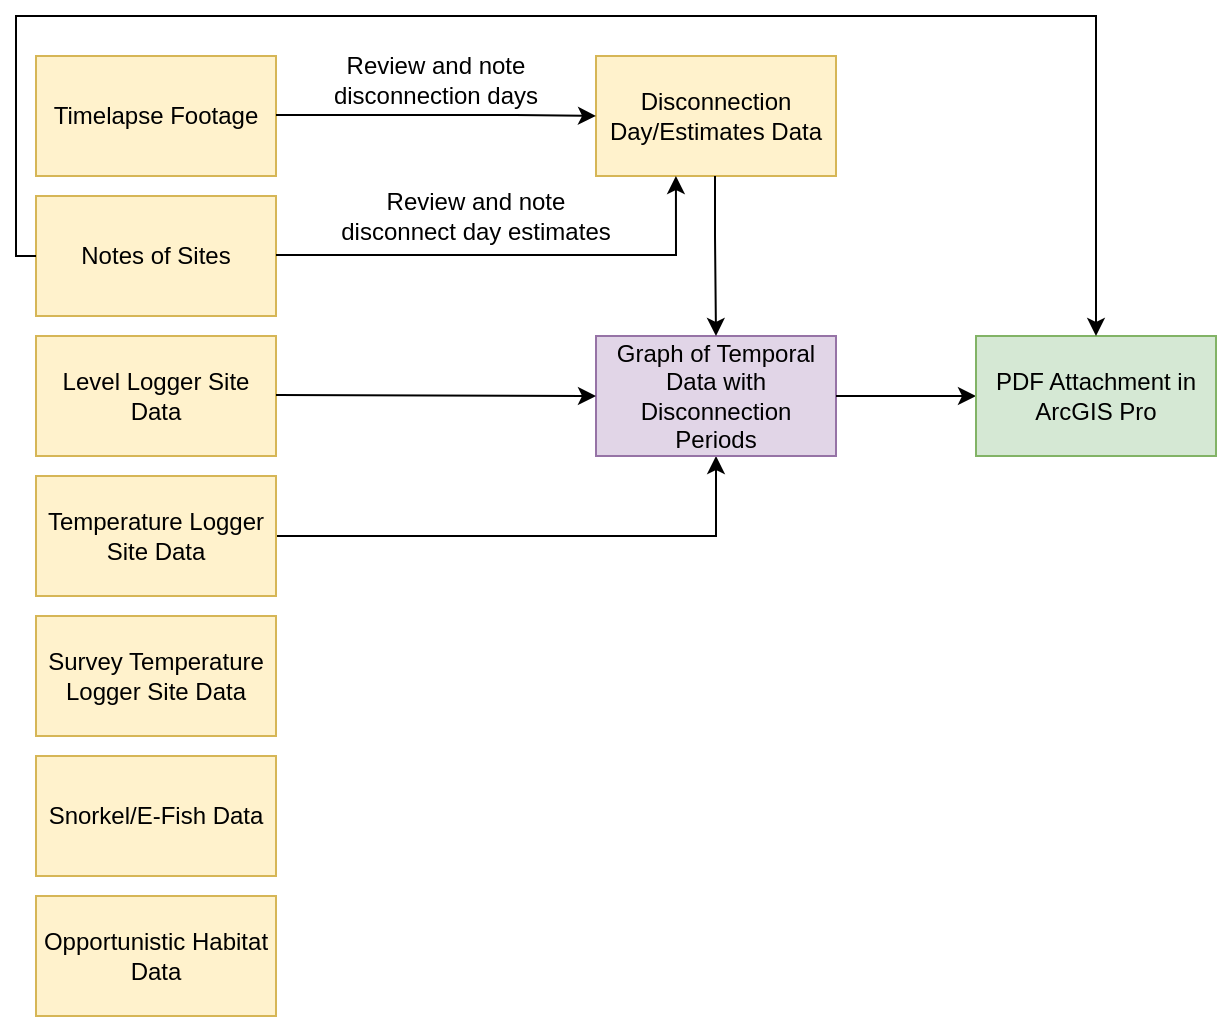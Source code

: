<mxfile version="15.4.1" type="github">
  <diagram id="tgPmus2oR-Km33g-Dg2_" name="Page-1">
    <mxGraphModel dx="782" dy="436" grid="1" gridSize="10" guides="1" tooltips="1" connect="1" arrows="1" fold="1" page="1" pageScale="1" pageWidth="850" pageHeight="1100" math="0" shadow="0">
      <root>
        <mxCell id="0" />
        <mxCell id="1" parent="0" />
        <mxCell id="DQcZgtBB1W35Lyn4rimL-1" value="Timelapse Footage" style="rounded=0;whiteSpace=wrap;html=1;fillColor=#fff2cc;strokeColor=#d6b656;" vertex="1" parent="1">
          <mxGeometry x="30" y="50" width="120" height="60" as="geometry" />
        </mxCell>
        <mxCell id="DQcZgtBB1W35Lyn4rimL-2" value="Notes of Sites" style="rounded=0;whiteSpace=wrap;html=1;fillColor=#fff2cc;strokeColor=#d6b656;" vertex="1" parent="1">
          <mxGeometry x="30" y="120" width="120" height="60" as="geometry" />
        </mxCell>
        <mxCell id="DQcZgtBB1W35Lyn4rimL-3" value="Level Logger Site Data" style="rounded=0;whiteSpace=wrap;html=1;fillColor=#fff2cc;strokeColor=#d6b656;" vertex="1" parent="1">
          <mxGeometry x="30" y="190" width="120" height="60" as="geometry" />
        </mxCell>
        <mxCell id="DQcZgtBB1W35Lyn4rimL-30" style="edgeStyle=orthogonalEdgeStyle;rounded=0;orthogonalLoop=1;jettySize=auto;html=1;exitX=1;exitY=0.5;exitDx=0;exitDy=0;entryX=0.5;entryY=1;entryDx=0;entryDy=0;" edge="1" parent="1" source="DQcZgtBB1W35Lyn4rimL-4" target="DQcZgtBB1W35Lyn4rimL-16">
          <mxGeometry relative="1" as="geometry">
            <mxPoint x="370" y="290" as="targetPoint" />
          </mxGeometry>
        </mxCell>
        <mxCell id="DQcZgtBB1W35Lyn4rimL-4" value="Temperature Logger Site Data" style="rounded=0;whiteSpace=wrap;html=1;fillColor=#fff2cc;strokeColor=#d6b656;" vertex="1" parent="1">
          <mxGeometry x="30" y="260" width="120" height="60" as="geometry" />
        </mxCell>
        <mxCell id="DQcZgtBB1W35Lyn4rimL-5" value="Survey Temperature Logger Site Data" style="rounded=0;whiteSpace=wrap;html=1;fillColor=#fff2cc;strokeColor=#d6b656;" vertex="1" parent="1">
          <mxGeometry x="30" y="330" width="120" height="60" as="geometry" />
        </mxCell>
        <mxCell id="DQcZgtBB1W35Lyn4rimL-6" value="Snorkel/E-Fish Data" style="rounded=0;whiteSpace=wrap;html=1;fillColor=#fff2cc;strokeColor=#d6b656;" vertex="1" parent="1">
          <mxGeometry x="30" y="400" width="120" height="60" as="geometry" />
        </mxCell>
        <mxCell id="DQcZgtBB1W35Lyn4rimL-7" value="Opportunistic Habitat Data" style="rounded=0;whiteSpace=wrap;html=1;fillColor=#fff2cc;strokeColor=#d6b656;" vertex="1" parent="1">
          <mxGeometry x="30" y="470" width="120" height="60" as="geometry" />
        </mxCell>
        <mxCell id="DQcZgtBB1W35Lyn4rimL-11" value="Review and note disconnection days" style="text;html=1;strokeColor=none;fillColor=none;align=center;verticalAlign=middle;whiteSpace=wrap;rounded=0;" vertex="1" parent="1">
          <mxGeometry x="160" y="47" width="140" height="30" as="geometry" />
        </mxCell>
        <mxCell id="DQcZgtBB1W35Lyn4rimL-12" value="Review and note disconnect day estimates" style="text;html=1;strokeColor=none;fillColor=none;align=center;verticalAlign=middle;whiteSpace=wrap;rounded=0;" vertex="1" parent="1">
          <mxGeometry x="180" y="110" width="140" height="40" as="geometry" />
        </mxCell>
        <mxCell id="DQcZgtBB1W35Lyn4rimL-15" value="Disconnection Day/Estimates Data" style="rounded=0;whiteSpace=wrap;html=1;fillColor=#fff2cc;strokeColor=#d6b656;" vertex="1" parent="1">
          <mxGeometry x="310" y="50" width="120" height="60" as="geometry" />
        </mxCell>
        <mxCell id="DQcZgtBB1W35Lyn4rimL-16" value="Graph of Temporal Data with Disconnection Periods" style="rounded=0;whiteSpace=wrap;html=1;fillColor=#e1d5e7;strokeColor=#9673a6;" vertex="1" parent="1">
          <mxGeometry x="310" y="190" width="120" height="60" as="geometry" />
        </mxCell>
        <mxCell id="DQcZgtBB1W35Lyn4rimL-21" value="" style="endArrow=classic;html=1;rounded=0;edgeStyle=orthogonalEdgeStyle;" edge="1" parent="1">
          <mxGeometry relative="1" as="geometry">
            <mxPoint x="150" y="79.5" as="sourcePoint" />
            <mxPoint x="310" y="80" as="targetPoint" />
            <Array as="points">
              <mxPoint x="270" y="80" />
              <mxPoint x="270" y="80" />
            </Array>
          </mxGeometry>
        </mxCell>
        <mxCell id="DQcZgtBB1W35Lyn4rimL-26" value="" style="endArrow=classic;html=1;rounded=0;edgeStyle=orthogonalEdgeStyle;entryX=0.333;entryY=1;entryDx=0;entryDy=0;entryPerimeter=0;" edge="1" parent="1" target="DQcZgtBB1W35Lyn4rimL-15">
          <mxGeometry relative="1" as="geometry">
            <mxPoint x="150" y="149.5" as="sourcePoint" />
            <mxPoint x="350" y="150" as="targetPoint" />
            <Array as="points">
              <mxPoint x="350" y="150" />
            </Array>
          </mxGeometry>
        </mxCell>
        <mxCell id="DQcZgtBB1W35Lyn4rimL-27" value="" style="endArrow=classic;html=1;rounded=0;edgeStyle=orthogonalEdgeStyle;entryX=0;entryY=0.5;entryDx=0;entryDy=0;" edge="1" parent="1" target="DQcZgtBB1W35Lyn4rimL-16">
          <mxGeometry relative="1" as="geometry">
            <mxPoint x="150" y="219.5" as="sourcePoint" />
            <mxPoint x="250" y="219.5" as="targetPoint" />
          </mxGeometry>
        </mxCell>
        <mxCell id="DQcZgtBB1W35Lyn4rimL-29" value="" style="endArrow=classic;html=1;rounded=0;edgeStyle=orthogonalEdgeStyle;" edge="1" parent="1">
          <mxGeometry relative="1" as="geometry">
            <mxPoint x="369.5" y="110" as="sourcePoint" />
            <mxPoint x="370" y="190" as="targetPoint" />
            <Array as="points">
              <mxPoint x="369.5" y="140" />
              <mxPoint x="369.5" y="140" />
            </Array>
          </mxGeometry>
        </mxCell>
        <mxCell id="DQcZgtBB1W35Lyn4rimL-31" value="" style="endArrow=classic;html=1;rounded=0;edgeStyle=orthogonalEdgeStyle;" edge="1" parent="1">
          <mxGeometry relative="1" as="geometry">
            <mxPoint x="430" y="220" as="sourcePoint" />
            <mxPoint x="500" y="219.5" as="targetPoint" />
            <Array as="points">
              <mxPoint x="500" y="219.5" />
              <mxPoint x="500" y="219.5" />
            </Array>
          </mxGeometry>
        </mxCell>
        <mxCell id="DQcZgtBB1W35Lyn4rimL-32" value="PDF Attachment in ArcGIS Pro" style="rounded=0;whiteSpace=wrap;html=1;fillColor=#d5e8d4;strokeColor=#82b366;" vertex="1" parent="1">
          <mxGeometry x="500" y="190" width="120" height="60" as="geometry" />
        </mxCell>
        <mxCell id="DQcZgtBB1W35Lyn4rimL-33" style="edgeStyle=orthogonalEdgeStyle;rounded=0;orthogonalLoop=1;jettySize=auto;html=1;entryX=0.5;entryY=0;entryDx=0;entryDy=0;" edge="1" parent="1" target="DQcZgtBB1W35Lyn4rimL-32">
          <mxGeometry relative="1" as="geometry">
            <mxPoint x="550" y="30" as="targetPoint" />
            <mxPoint x="30" y="150" as="sourcePoint" />
            <Array as="points">
              <mxPoint x="20" y="150" />
              <mxPoint x="20" y="30" />
              <mxPoint x="560" y="30" />
            </Array>
          </mxGeometry>
        </mxCell>
      </root>
    </mxGraphModel>
  </diagram>
</mxfile>
